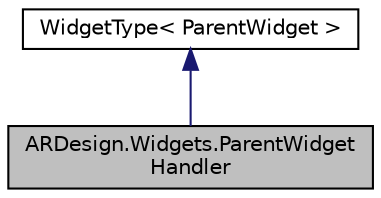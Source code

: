 digraph "ARDesign.Widgets.ParentWidgetHandler"
{
 // LATEX_PDF_SIZE
  edge [fontname="Helvetica",fontsize="10",labelfontname="Helvetica",labelfontsize="10"];
  node [fontname="Helvetica",fontsize="10",shape=record];
  Node2 [label="ARDesign.Widgets.ParentWidget\lHandler",height=0.2,width=0.4,color="black", fillcolor="grey75", style="filled", fontcolor="black",tooltip="Handler class for parent widgets - includes building child widget objects"];
  Node3 -> Node2 [dir="back",color="midnightblue",fontsize="10",style="solid",fontname="Helvetica"];
  Node3 [label="WidgetType\< ParentWidget \>",height=0.2,width=0.4,color="black", fillcolor="white", style="filled",URL="$class_a_r_design_1_1_widgets_1_1_widget_type.html",tooltip=" "];
}
